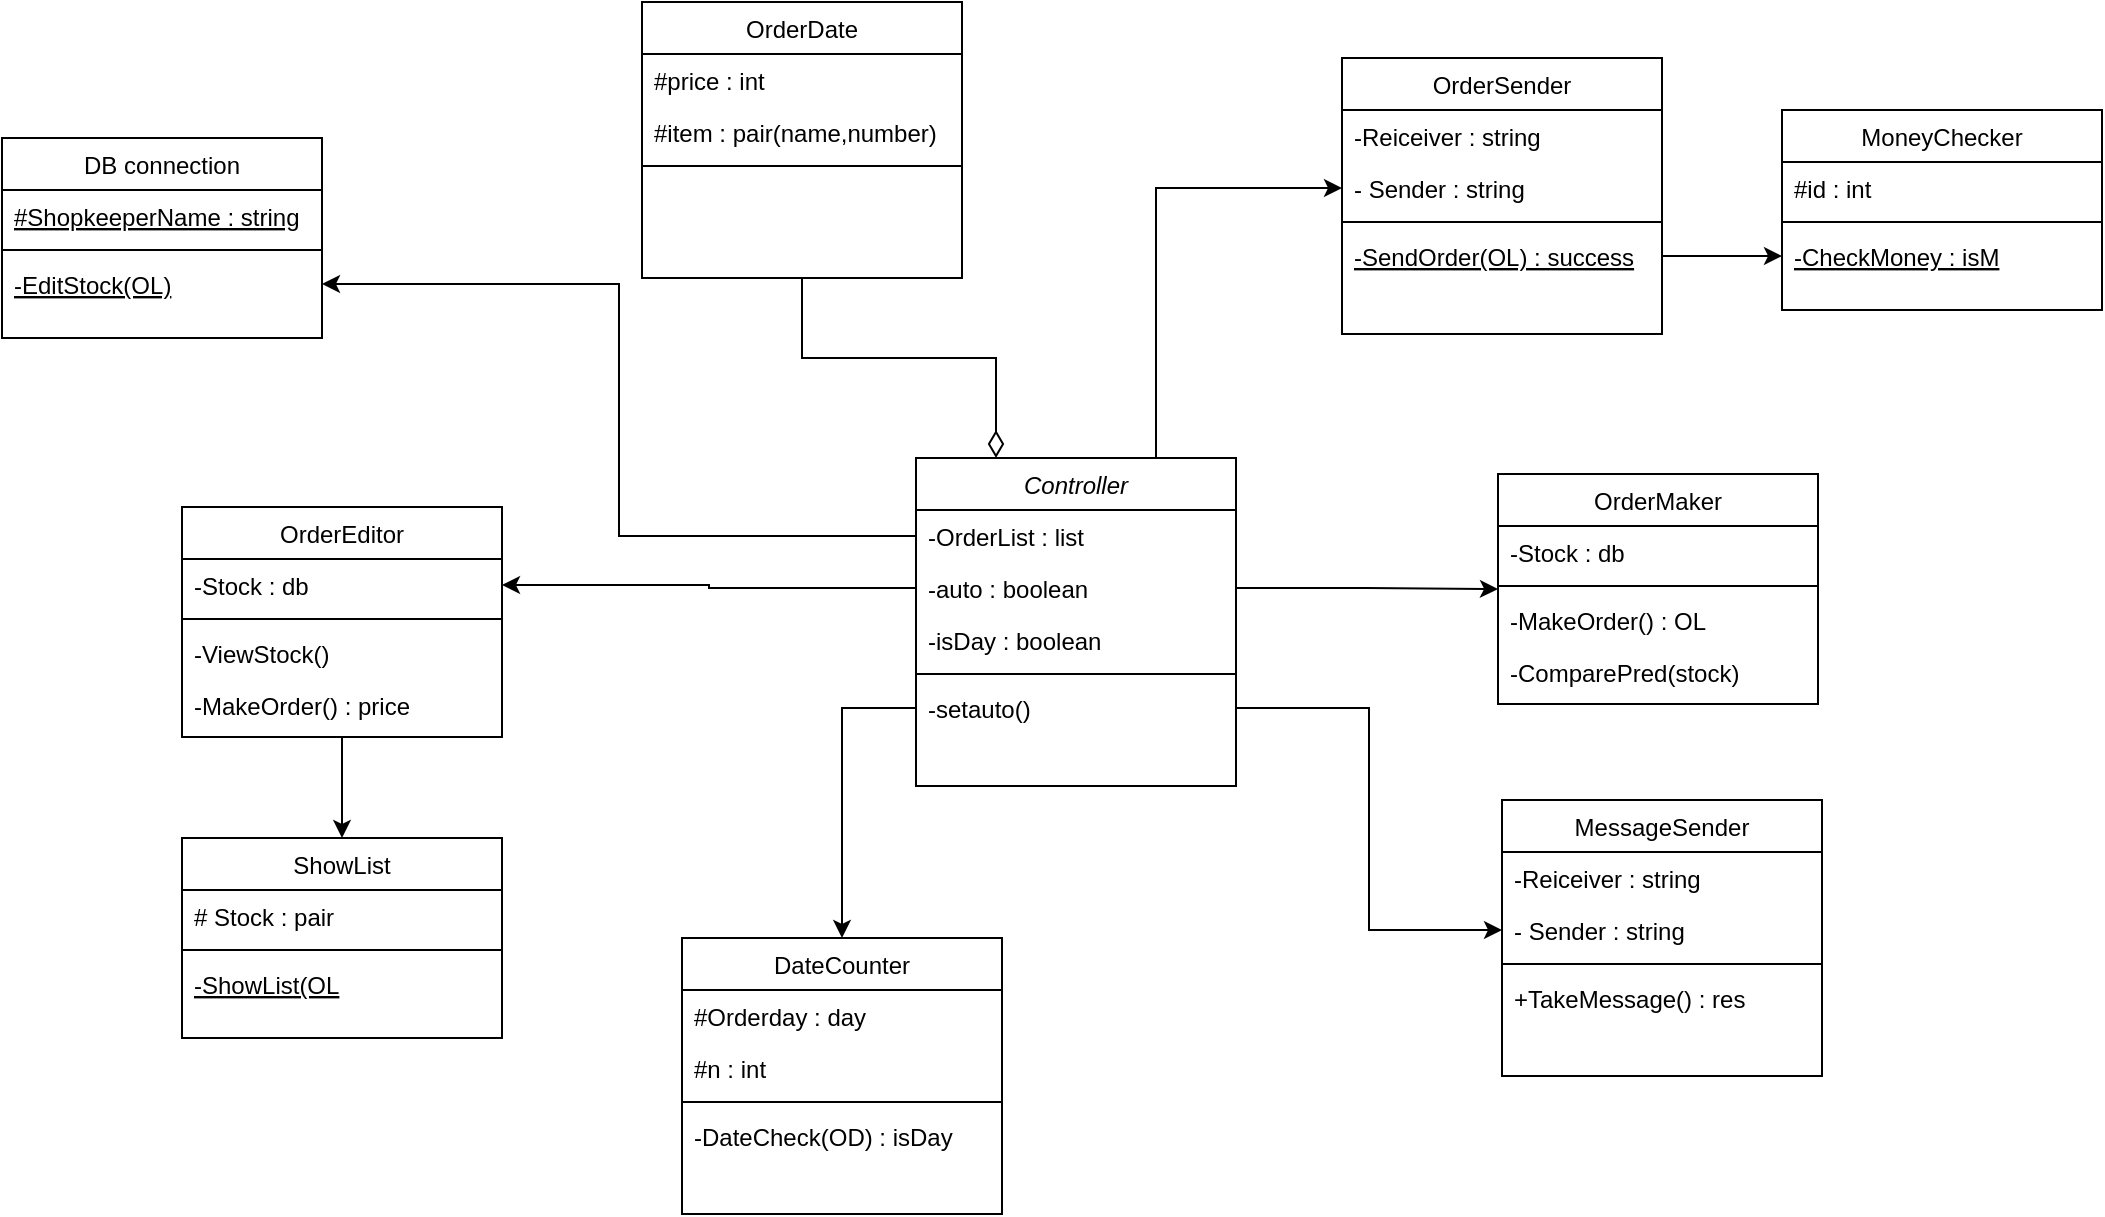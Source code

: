 <mxfile version="14.6.11" type="device"><diagram id="C5RBs43oDa-KdzZeNtuy" name="Page-1"><mxGraphModel dx="1422" dy="737" grid="1" gridSize="10" guides="1" tooltips="1" connect="1" arrows="1" fold="1" page="1" pageScale="1" pageWidth="827" pageHeight="1169" math="0" shadow="0"><root><mxCell id="WIyWlLk6GJQsqaUBKTNV-0"/><mxCell id="WIyWlLk6GJQsqaUBKTNV-1" parent="WIyWlLk6GJQsqaUBKTNV-0"/><mxCell id="IymeZMJESDMt_8ujj8NP-59" style="edgeStyle=orthogonalEdgeStyle;rounded=0;orthogonalLoop=1;jettySize=auto;html=1;exitX=0.25;exitY=0;exitDx=0;exitDy=0;entryX=0.5;entryY=1;entryDx=0;entryDy=0;startArrow=diamondThin;startFill=0;endArrow=none;endFill=0;startSize=11;" edge="1" parent="WIyWlLk6GJQsqaUBKTNV-1" source="IymeZMJESDMt_8ujj8NP-2" target="IymeZMJESDMt_8ujj8NP-44"><mxGeometry relative="1" as="geometry"/></mxCell><mxCell id="IymeZMJESDMt_8ujj8NP-66" style="edgeStyle=orthogonalEdgeStyle;rounded=0;orthogonalLoop=1;jettySize=auto;html=1;exitX=0.75;exitY=0;exitDx=0;exitDy=0;entryX=0;entryY=0.5;entryDx=0;entryDy=0;startArrow=none;startFill=0;endArrow=classic;endFill=1;startSize=11;" edge="1" parent="WIyWlLk6GJQsqaUBKTNV-1" source="IymeZMJESDMt_8ujj8NP-2" target="IymeZMJESDMt_8ujj8NP-8"><mxGeometry relative="1" as="geometry"/></mxCell><mxCell id="IymeZMJESDMt_8ujj8NP-2" value="Controller" style="swimlane;fontStyle=2;align=center;verticalAlign=top;childLayout=stackLayout;horizontal=1;startSize=26;horizontalStack=0;resizeParent=1;resizeLast=0;collapsible=1;marginBottom=0;rounded=0;shadow=0;strokeWidth=1;" vertex="1" parent="WIyWlLk6GJQsqaUBKTNV-1"><mxGeometry x="507" y="260" width="160" height="164" as="geometry"><mxRectangle x="230" y="140" width="160" height="26" as="alternateBounds"/></mxGeometry></mxCell><mxCell id="IymeZMJESDMt_8ujj8NP-3" value="-OrderList : list&#10;" style="text;align=left;verticalAlign=top;spacingLeft=4;spacingRight=4;overflow=hidden;rotatable=0;points=[[0,0.5],[1,0.5]];portConstraint=eastwest;" vertex="1" parent="IymeZMJESDMt_8ujj8NP-2"><mxGeometry y="26" width="160" height="26" as="geometry"/></mxCell><mxCell id="IymeZMJESDMt_8ujj8NP-4" value="-auto : boolean" style="text;align=left;verticalAlign=top;spacingLeft=4;spacingRight=4;overflow=hidden;rotatable=0;points=[[0,0.5],[1,0.5]];portConstraint=eastwest;" vertex="1" parent="IymeZMJESDMt_8ujj8NP-2"><mxGeometry y="52" width="160" height="26" as="geometry"/></mxCell><mxCell id="IymeZMJESDMt_8ujj8NP-64" value="-isDay : boolean" style="text;align=left;verticalAlign=top;spacingLeft=4;spacingRight=4;overflow=hidden;rotatable=0;points=[[0,0.5],[1,0.5]];portConstraint=eastwest;" vertex="1" parent="IymeZMJESDMt_8ujj8NP-2"><mxGeometry y="78" width="160" height="26" as="geometry"/></mxCell><mxCell id="IymeZMJESDMt_8ujj8NP-5" value="" style="line;html=1;strokeWidth=1;align=left;verticalAlign=middle;spacingTop=-1;spacingLeft=3;spacingRight=3;rotatable=0;labelPosition=right;points=[];portConstraint=eastwest;" vertex="1" parent="IymeZMJESDMt_8ujj8NP-2"><mxGeometry y="104" width="160" height="8" as="geometry"/></mxCell><mxCell id="IymeZMJESDMt_8ujj8NP-60" value="-setauto() " style="text;align=left;verticalAlign=top;spacingLeft=4;spacingRight=4;overflow=hidden;rotatable=0;points=[[0,0.5],[1,0.5]];portConstraint=eastwest;" vertex="1" parent="IymeZMJESDMt_8ujj8NP-2"><mxGeometry y="112" width="160" height="26" as="geometry"/></mxCell><mxCell id="IymeZMJESDMt_8ujj8NP-6" value="OrderSender" style="swimlane;fontStyle=0;align=center;verticalAlign=top;childLayout=stackLayout;horizontal=1;startSize=26;horizontalStack=0;resizeParent=1;resizeLast=0;collapsible=1;marginBottom=0;rounded=0;shadow=0;strokeWidth=1;" vertex="1" parent="WIyWlLk6GJQsqaUBKTNV-1"><mxGeometry x="720" y="60" width="160" height="138" as="geometry"><mxRectangle x="130" y="380" width="160" height="26" as="alternateBounds"/></mxGeometry></mxCell><mxCell id="IymeZMJESDMt_8ujj8NP-7" value="-Reiceiver : string" style="text;align=left;verticalAlign=top;spacingLeft=4;spacingRight=4;overflow=hidden;rotatable=0;points=[[0,0.5],[1,0.5]];portConstraint=eastwest;" vertex="1" parent="IymeZMJESDMt_8ujj8NP-6"><mxGeometry y="26" width="160" height="26" as="geometry"/></mxCell><mxCell id="IymeZMJESDMt_8ujj8NP-8" value="- Sender : string" style="text;align=left;verticalAlign=top;spacingLeft=4;spacingRight=4;overflow=hidden;rotatable=0;points=[[0,0.5],[1,0.5]];portConstraint=eastwest;rounded=0;shadow=0;html=0;" vertex="1" parent="IymeZMJESDMt_8ujj8NP-6"><mxGeometry y="52" width="160" height="26" as="geometry"/></mxCell><mxCell id="IymeZMJESDMt_8ujj8NP-9" value="" style="line;html=1;strokeWidth=1;align=left;verticalAlign=middle;spacingTop=-1;spacingLeft=3;spacingRight=3;rotatable=0;labelPosition=right;points=[];portConstraint=eastwest;" vertex="1" parent="IymeZMJESDMt_8ujj8NP-6"><mxGeometry y="78" width="160" height="8" as="geometry"/></mxCell><mxCell id="IymeZMJESDMt_8ujj8NP-10" value="-SendOrder(OL) : success" style="text;align=left;verticalAlign=top;spacingLeft=4;spacingRight=4;overflow=hidden;rotatable=0;points=[[0,0.5],[1,0.5]];portConstraint=eastwest;fontStyle=4" vertex="1" parent="IymeZMJESDMt_8ujj8NP-6"><mxGeometry y="86" width="160" height="26" as="geometry"/></mxCell><mxCell id="IymeZMJESDMt_8ujj8NP-12" value="DateCounter" style="swimlane;fontStyle=0;align=center;verticalAlign=top;childLayout=stackLayout;horizontal=1;startSize=26;horizontalStack=0;resizeParent=1;resizeLast=0;collapsible=1;marginBottom=0;rounded=0;shadow=0;strokeWidth=1;" vertex="1" parent="WIyWlLk6GJQsqaUBKTNV-1"><mxGeometry x="390" y="500" width="160" height="138" as="geometry"><mxRectangle x="340" y="380" width="170" height="26" as="alternateBounds"/></mxGeometry></mxCell><mxCell id="IymeZMJESDMt_8ujj8NP-13" value="#Orderday : day&#10;" style="text;align=left;verticalAlign=top;spacingLeft=4;spacingRight=4;overflow=hidden;rotatable=0;points=[[0,0.5],[1,0.5]];portConstraint=eastwest;" vertex="1" parent="IymeZMJESDMt_8ujj8NP-12"><mxGeometry y="26" width="160" height="26" as="geometry"/></mxCell><mxCell id="IymeZMJESDMt_8ujj8NP-14" value="#n : int" style="text;align=left;verticalAlign=top;spacingLeft=4;spacingRight=4;overflow=hidden;rotatable=0;points=[[0,0.5],[1,0.5]];portConstraint=eastwest;" vertex="1" parent="IymeZMJESDMt_8ujj8NP-12"><mxGeometry y="52" width="160" height="26" as="geometry"/></mxCell><mxCell id="IymeZMJESDMt_8ujj8NP-15" value="" style="line;html=1;strokeWidth=1;align=left;verticalAlign=middle;spacingTop=-1;spacingLeft=3;spacingRight=3;rotatable=0;labelPosition=right;points=[];portConstraint=eastwest;" vertex="1" parent="IymeZMJESDMt_8ujj8NP-12"><mxGeometry y="78" width="160" height="8" as="geometry"/></mxCell><mxCell id="IymeZMJESDMt_8ujj8NP-62" value="-DateCheck(OD) : isDay" style="text;align=left;verticalAlign=top;spacingLeft=4;spacingRight=4;overflow=hidden;rotatable=0;points=[[0,0.5],[1,0.5]];portConstraint=eastwest;" vertex="1" parent="IymeZMJESDMt_8ujj8NP-12"><mxGeometry y="86" width="160" height="26" as="geometry"/></mxCell><mxCell id="IymeZMJESDMt_8ujj8NP-18" value="OrderMaker" style="swimlane;fontStyle=0;align=center;verticalAlign=top;childLayout=stackLayout;horizontal=1;startSize=26;horizontalStack=0;resizeParent=1;resizeLast=0;collapsible=1;marginBottom=0;rounded=0;shadow=0;strokeWidth=1;" vertex="1" parent="WIyWlLk6GJQsqaUBKTNV-1"><mxGeometry x="798" y="268" width="160" height="115" as="geometry"><mxRectangle x="550" y="140" width="160" height="26" as="alternateBounds"/></mxGeometry></mxCell><mxCell id="IymeZMJESDMt_8ujj8NP-19" value="-Stock : db" style="text;align=left;verticalAlign=top;spacingLeft=4;spacingRight=4;overflow=hidden;rotatable=0;points=[[0,0.5],[1,0.5]];portConstraint=eastwest;rounded=0;shadow=0;html=0;" vertex="1" parent="IymeZMJESDMt_8ujj8NP-18"><mxGeometry y="26" width="160" height="26" as="geometry"/></mxCell><mxCell id="IymeZMJESDMt_8ujj8NP-20" value="" style="line;html=1;strokeWidth=1;align=left;verticalAlign=middle;spacingTop=-1;spacingLeft=3;spacingRight=3;rotatable=0;labelPosition=right;points=[];portConstraint=eastwest;" vertex="1" parent="IymeZMJESDMt_8ujj8NP-18"><mxGeometry y="52" width="160" height="8" as="geometry"/></mxCell><mxCell id="IymeZMJESDMt_8ujj8NP-22" value="-MakeOrder() : OL" style="text;align=left;verticalAlign=top;spacingLeft=4;spacingRight=4;overflow=hidden;rotatable=0;points=[[0,0.5],[1,0.5]];portConstraint=eastwest;" vertex="1" parent="IymeZMJESDMt_8ujj8NP-18"><mxGeometry y="60" width="160" height="26" as="geometry"/></mxCell><mxCell id="IymeZMJESDMt_8ujj8NP-65" value="-ComparePred(stock)" style="text;align=left;verticalAlign=top;spacingLeft=4;spacingRight=4;overflow=hidden;rotatable=0;points=[[0,0.5],[1,0.5]];portConstraint=eastwest;" vertex="1" parent="IymeZMJESDMt_8ujj8NP-18"><mxGeometry y="86" width="160" height="26" as="geometry"/></mxCell><mxCell id="IymeZMJESDMt_8ujj8NP-23" value="ShowList" style="swimlane;fontStyle=0;align=center;verticalAlign=top;childLayout=stackLayout;horizontal=1;startSize=26;horizontalStack=0;resizeParent=1;resizeLast=0;collapsible=1;marginBottom=0;rounded=0;shadow=0;strokeWidth=1;" vertex="1" parent="WIyWlLk6GJQsqaUBKTNV-1"><mxGeometry x="140" y="450" width="160" height="100" as="geometry"><mxRectangle x="130" y="380" width="160" height="26" as="alternateBounds"/></mxGeometry></mxCell><mxCell id="IymeZMJESDMt_8ujj8NP-24" value="# Stock : pair" style="text;align=left;verticalAlign=top;spacingLeft=4;spacingRight=4;overflow=hidden;rotatable=0;points=[[0,0.5],[1,0.5]];portConstraint=eastwest;" vertex="1" parent="IymeZMJESDMt_8ujj8NP-23"><mxGeometry y="26" width="160" height="26" as="geometry"/></mxCell><mxCell id="IymeZMJESDMt_8ujj8NP-25" value="" style="line;html=1;strokeWidth=1;align=left;verticalAlign=middle;spacingTop=-1;spacingLeft=3;spacingRight=3;rotatable=0;labelPosition=right;points=[];portConstraint=eastwest;" vertex="1" parent="IymeZMJESDMt_8ujj8NP-23"><mxGeometry y="52" width="160" height="8" as="geometry"/></mxCell><mxCell id="IymeZMJESDMt_8ujj8NP-26" value="-ShowList(OL" style="text;align=left;verticalAlign=top;spacingLeft=4;spacingRight=4;overflow=hidden;rotatable=0;points=[[0,0.5],[1,0.5]];portConstraint=eastwest;fontStyle=4" vertex="1" parent="IymeZMJESDMt_8ujj8NP-23"><mxGeometry y="60" width="160" height="26" as="geometry"/></mxCell><mxCell id="IymeZMJESDMt_8ujj8NP-27" value="DB connection" style="swimlane;fontStyle=0;align=center;verticalAlign=top;childLayout=stackLayout;horizontal=1;startSize=26;horizontalStack=0;resizeParent=1;resizeLast=0;collapsible=1;marginBottom=0;rounded=0;shadow=0;strokeWidth=1;" vertex="1" parent="WIyWlLk6GJQsqaUBKTNV-1"><mxGeometry x="50" y="100" width="160" height="100" as="geometry"><mxRectangle x="130" y="380" width="160" height="26" as="alternateBounds"/></mxGeometry></mxCell><mxCell id="IymeZMJESDMt_8ujj8NP-28" value="#ShopkeeperName : string" style="text;align=left;verticalAlign=top;spacingLeft=4;spacingRight=4;overflow=hidden;rotatable=0;points=[[0,0.5],[1,0.5]];portConstraint=eastwest;fontStyle=4" vertex="1" parent="IymeZMJESDMt_8ujj8NP-27"><mxGeometry y="26" width="160" height="26" as="geometry"/></mxCell><mxCell id="IymeZMJESDMt_8ujj8NP-29" value="" style="line;html=1;strokeWidth=1;align=left;verticalAlign=middle;spacingTop=-1;spacingLeft=3;spacingRight=3;rotatable=0;labelPosition=right;points=[];portConstraint=eastwest;" vertex="1" parent="IymeZMJESDMt_8ujj8NP-27"><mxGeometry y="52" width="160" height="8" as="geometry"/></mxCell><mxCell id="IymeZMJESDMt_8ujj8NP-30" value="-EditStock(OL)" style="text;align=left;verticalAlign=top;spacingLeft=4;spacingRight=4;overflow=hidden;rotatable=0;points=[[0,0.5],[1,0.5]];portConstraint=eastwest;fontStyle=4" vertex="1" parent="IymeZMJESDMt_8ujj8NP-27"><mxGeometry y="60" width="160" height="26" as="geometry"/></mxCell><mxCell id="IymeZMJESDMt_8ujj8NP-37" value="MoneyChecker" style="swimlane;fontStyle=0;align=center;verticalAlign=top;childLayout=stackLayout;horizontal=1;startSize=26;horizontalStack=0;resizeParent=1;resizeLast=0;collapsible=1;marginBottom=0;rounded=0;shadow=0;strokeWidth=1;" vertex="1" parent="WIyWlLk6GJQsqaUBKTNV-1"><mxGeometry x="940" y="86" width="160" height="100" as="geometry"><mxRectangle x="130" y="380" width="160" height="26" as="alternateBounds"/></mxGeometry></mxCell><mxCell id="IymeZMJESDMt_8ujj8NP-38" value="#id : int" style="text;align=left;verticalAlign=top;spacingLeft=4;spacingRight=4;overflow=hidden;rotatable=0;points=[[0,0.5],[1,0.5]];portConstraint=eastwest;rounded=0;shadow=0;html=0;" vertex="1" parent="IymeZMJESDMt_8ujj8NP-37"><mxGeometry y="26" width="160" height="26" as="geometry"/></mxCell><mxCell id="IymeZMJESDMt_8ujj8NP-39" value="" style="line;html=1;strokeWidth=1;align=left;verticalAlign=middle;spacingTop=-1;spacingLeft=3;spacingRight=3;rotatable=0;labelPosition=right;points=[];portConstraint=eastwest;" vertex="1" parent="IymeZMJESDMt_8ujj8NP-37"><mxGeometry y="52" width="160" height="8" as="geometry"/></mxCell><mxCell id="IymeZMJESDMt_8ujj8NP-40" value="-CheckMoney : isM" style="text;align=left;verticalAlign=top;spacingLeft=4;spacingRight=4;overflow=hidden;rotatable=0;points=[[0,0.5],[1,0.5]];portConstraint=eastwest;fontStyle=4" vertex="1" parent="IymeZMJESDMt_8ujj8NP-37"><mxGeometry y="60" width="160" height="26" as="geometry"/></mxCell><mxCell id="IymeZMJESDMt_8ujj8NP-41" style="edgeStyle=orthogonalEdgeStyle;rounded=0;orthogonalLoop=1;jettySize=auto;html=1;exitX=1;exitY=0.5;exitDx=0;exitDy=0;" edge="1" parent="WIyWlLk6GJQsqaUBKTNV-1" source="IymeZMJESDMt_8ujj8NP-4" target="IymeZMJESDMt_8ujj8NP-18"><mxGeometry relative="1" as="geometry"/></mxCell><mxCell id="IymeZMJESDMt_8ujj8NP-42" style="edgeStyle=orthogonalEdgeStyle;rounded=0;orthogonalLoop=1;jettySize=auto;html=1;exitX=0;exitY=0.5;exitDx=0;exitDy=0;startArrow=none;startFill=0;endArrow=classic;endFill=1;startSize=11;sourcePerimeterSpacing=14;" edge="1" parent="WIyWlLk6GJQsqaUBKTNV-1" source="IymeZMJESDMt_8ujj8NP-3" target="IymeZMJESDMt_8ujj8NP-30"><mxGeometry relative="1" as="geometry"/></mxCell><mxCell id="IymeZMJESDMt_8ujj8NP-43" style="edgeStyle=orthogonalEdgeStyle;rounded=0;orthogonalLoop=1;jettySize=auto;html=1;exitX=0;exitY=0.5;exitDx=0;exitDy=0;entryX=1;entryY=0.5;entryDx=0;entryDy=0;startArrow=none;startFill=0;endArrow=classic;endFill=1;startSize=11;sourcePerimeterSpacing=14;" edge="1" parent="WIyWlLk6GJQsqaUBKTNV-1" source="IymeZMJESDMt_8ujj8NP-4" target="IymeZMJESDMt_8ujj8NP-55"><mxGeometry relative="1" as="geometry"/></mxCell><mxCell id="IymeZMJESDMt_8ujj8NP-44" value="OrderDate" style="swimlane;fontStyle=0;align=center;verticalAlign=top;childLayout=stackLayout;horizontal=1;startSize=26;horizontalStack=0;resizeParent=1;resizeLast=0;collapsible=1;marginBottom=0;rounded=0;shadow=0;strokeWidth=1;" vertex="1" parent="WIyWlLk6GJQsqaUBKTNV-1"><mxGeometry x="370" y="32" width="160" height="138" as="geometry"><mxRectangle x="340" y="380" width="170" height="26" as="alternateBounds"/></mxGeometry></mxCell><mxCell id="IymeZMJESDMt_8ujj8NP-45" value="#price : int&#10;" style="text;align=left;verticalAlign=top;spacingLeft=4;spacingRight=4;overflow=hidden;rotatable=0;points=[[0,0.5],[1,0.5]];portConstraint=eastwest;" vertex="1" parent="IymeZMJESDMt_8ujj8NP-44"><mxGeometry y="26" width="160" height="26" as="geometry"/></mxCell><mxCell id="IymeZMJESDMt_8ujj8NP-46" value="#item : pair(name,number)" style="text;align=left;verticalAlign=top;spacingLeft=4;spacingRight=4;overflow=hidden;rotatable=0;points=[[0,0.5],[1,0.5]];portConstraint=eastwest;" vertex="1" parent="IymeZMJESDMt_8ujj8NP-44"><mxGeometry y="52" width="160" height="26" as="geometry"/></mxCell><mxCell id="IymeZMJESDMt_8ujj8NP-47" value="" style="line;html=1;strokeWidth=1;align=left;verticalAlign=middle;spacingTop=-1;spacingLeft=3;spacingRight=3;rotatable=0;labelPosition=right;points=[];portConstraint=eastwest;" vertex="1" parent="IymeZMJESDMt_8ujj8NP-44"><mxGeometry y="78" width="160" height="8" as="geometry"/></mxCell><mxCell id="IymeZMJESDMt_8ujj8NP-48" value="MessageSender" style="swimlane;fontStyle=0;align=center;verticalAlign=top;childLayout=stackLayout;horizontal=1;startSize=26;horizontalStack=0;resizeParent=1;resizeLast=0;collapsible=1;marginBottom=0;rounded=0;shadow=0;strokeWidth=1;" vertex="1" parent="WIyWlLk6GJQsqaUBKTNV-1"><mxGeometry x="800" y="431" width="160" height="138" as="geometry"><mxRectangle x="130" y="380" width="160" height="26" as="alternateBounds"/></mxGeometry></mxCell><mxCell id="IymeZMJESDMt_8ujj8NP-49" value="-Reiceiver : string" style="text;align=left;verticalAlign=top;spacingLeft=4;spacingRight=4;overflow=hidden;rotatable=0;points=[[0,0.5],[1,0.5]];portConstraint=eastwest;" vertex="1" parent="IymeZMJESDMt_8ujj8NP-48"><mxGeometry y="26" width="160" height="26" as="geometry"/></mxCell><mxCell id="IymeZMJESDMt_8ujj8NP-50" value="- Sender : string" style="text;align=left;verticalAlign=top;spacingLeft=4;spacingRight=4;overflow=hidden;rotatable=0;points=[[0,0.5],[1,0.5]];portConstraint=eastwest;rounded=0;shadow=0;html=0;" vertex="1" parent="IymeZMJESDMt_8ujj8NP-48"><mxGeometry y="52" width="160" height="26" as="geometry"/></mxCell><mxCell id="IymeZMJESDMt_8ujj8NP-51" value="" style="line;html=1;strokeWidth=1;align=left;verticalAlign=middle;spacingTop=-1;spacingLeft=3;spacingRight=3;rotatable=0;labelPosition=right;points=[];portConstraint=eastwest;" vertex="1" parent="IymeZMJESDMt_8ujj8NP-48"><mxGeometry y="78" width="160" height="8" as="geometry"/></mxCell><mxCell id="IymeZMJESDMt_8ujj8NP-53" value="+TakeMessage() : res" style="text;align=left;verticalAlign=top;spacingLeft=4;spacingRight=4;overflow=hidden;rotatable=0;points=[[0,0.5],[1,0.5]];portConstraint=eastwest;" vertex="1" parent="IymeZMJESDMt_8ujj8NP-48"><mxGeometry y="86" width="160" height="26" as="geometry"/></mxCell><mxCell id="IymeZMJESDMt_8ujj8NP-69" style="edgeStyle=orthogonalEdgeStyle;rounded=0;orthogonalLoop=1;jettySize=auto;html=1;exitX=0.5;exitY=1;exitDx=0;exitDy=0;startArrow=none;startFill=0;endArrow=classic;endFill=1;startSize=11;" edge="1" parent="WIyWlLk6GJQsqaUBKTNV-1" source="IymeZMJESDMt_8ujj8NP-54" target="IymeZMJESDMt_8ujj8NP-23"><mxGeometry relative="1" as="geometry"/></mxCell><mxCell id="IymeZMJESDMt_8ujj8NP-54" value="OrderEditor" style="swimlane;fontStyle=0;align=center;verticalAlign=top;childLayout=stackLayout;horizontal=1;startSize=26;horizontalStack=0;resizeParent=1;resizeLast=0;collapsible=1;marginBottom=0;rounded=0;shadow=0;strokeWidth=1;" vertex="1" parent="WIyWlLk6GJQsqaUBKTNV-1"><mxGeometry x="140" y="284.5" width="160" height="115" as="geometry"><mxRectangle x="550" y="140" width="160" height="26" as="alternateBounds"/></mxGeometry></mxCell><mxCell id="IymeZMJESDMt_8ujj8NP-55" value="-Stock : db" style="text;align=left;verticalAlign=top;spacingLeft=4;spacingRight=4;overflow=hidden;rotatable=0;points=[[0,0.5],[1,0.5]];portConstraint=eastwest;rounded=0;shadow=0;html=0;" vertex="1" parent="IymeZMJESDMt_8ujj8NP-54"><mxGeometry y="26" width="160" height="26" as="geometry"/></mxCell><mxCell id="IymeZMJESDMt_8ujj8NP-56" value="" style="line;html=1;strokeWidth=1;align=left;verticalAlign=middle;spacingTop=-1;spacingLeft=3;spacingRight=3;rotatable=0;labelPosition=right;points=[];portConstraint=eastwest;" vertex="1" parent="IymeZMJESDMt_8ujj8NP-54"><mxGeometry y="52" width="160" height="8" as="geometry"/></mxCell><mxCell id="IymeZMJESDMt_8ujj8NP-57" value="-ViewStock()" style="text;align=left;verticalAlign=top;spacingLeft=4;spacingRight=4;overflow=hidden;rotatable=0;points=[[0,0.5],[1,0.5]];portConstraint=eastwest;" vertex="1" parent="IymeZMJESDMt_8ujj8NP-54"><mxGeometry y="60" width="160" height="26" as="geometry"/></mxCell><mxCell id="IymeZMJESDMt_8ujj8NP-58" value="-MakeOrder() : price" style="text;align=left;verticalAlign=top;spacingLeft=4;spacingRight=4;overflow=hidden;rotatable=0;points=[[0,0.5],[1,0.5]];portConstraint=eastwest;" vertex="1" parent="IymeZMJESDMt_8ujj8NP-54"><mxGeometry y="86" width="160" height="26" as="geometry"/></mxCell><mxCell id="IymeZMJESDMt_8ujj8NP-61" style="edgeStyle=orthogonalEdgeStyle;rounded=0;orthogonalLoop=1;jettySize=auto;html=1;exitX=0;exitY=0.5;exitDx=0;exitDy=0;startArrow=none;startFill=0;endArrow=classic;endFill=1;startSize=11;" edge="1" parent="WIyWlLk6GJQsqaUBKTNV-1" source="IymeZMJESDMt_8ujj8NP-60" target="IymeZMJESDMt_8ujj8NP-12"><mxGeometry relative="1" as="geometry"/></mxCell><mxCell id="IymeZMJESDMt_8ujj8NP-67" style="edgeStyle=orthogonalEdgeStyle;rounded=0;orthogonalLoop=1;jettySize=auto;html=1;exitX=1;exitY=0.5;exitDx=0;exitDy=0;entryX=0;entryY=0.5;entryDx=0;entryDy=0;startArrow=none;startFill=0;endArrow=classic;endFill=1;startSize=11;" edge="1" parent="WIyWlLk6GJQsqaUBKTNV-1" source="IymeZMJESDMt_8ujj8NP-10" target="IymeZMJESDMt_8ujj8NP-40"><mxGeometry relative="1" as="geometry"/></mxCell><mxCell id="IymeZMJESDMt_8ujj8NP-68" style="edgeStyle=orthogonalEdgeStyle;rounded=0;orthogonalLoop=1;jettySize=auto;html=1;exitX=1;exitY=0.5;exitDx=0;exitDy=0;entryX=0;entryY=0.5;entryDx=0;entryDy=0;startArrow=none;startFill=0;endArrow=classic;endFill=1;startSize=11;" edge="1" parent="WIyWlLk6GJQsqaUBKTNV-1" source="IymeZMJESDMt_8ujj8NP-60" target="IymeZMJESDMt_8ujj8NP-50"><mxGeometry relative="1" as="geometry"/></mxCell></root></mxGraphModel></diagram></mxfile>